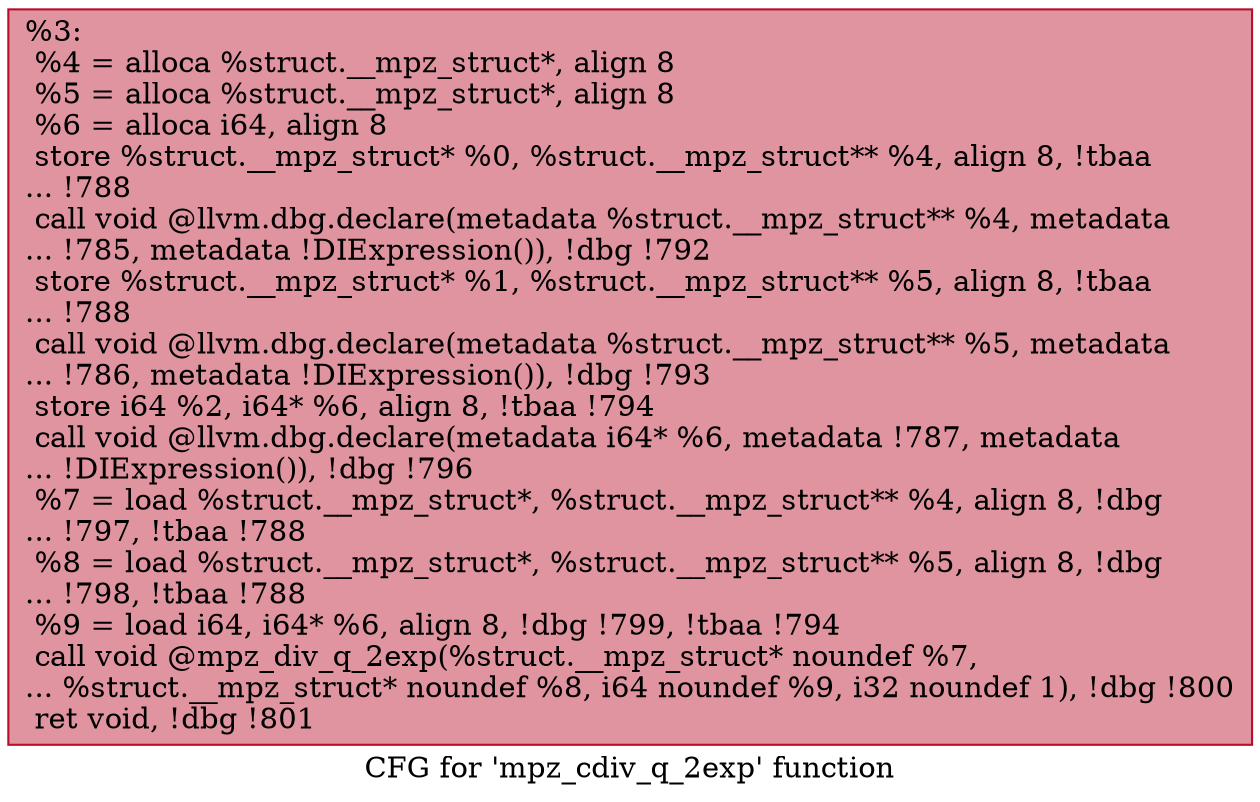 digraph "CFG for 'mpz_cdiv_q_2exp' function" {
	label="CFG for 'mpz_cdiv_q_2exp' function";

	Node0x1cc7140 [shape=record,color="#b70d28ff", style=filled, fillcolor="#b70d2870",label="{%3:\l  %4 = alloca %struct.__mpz_struct*, align 8\l  %5 = alloca %struct.__mpz_struct*, align 8\l  %6 = alloca i64, align 8\l  store %struct.__mpz_struct* %0, %struct.__mpz_struct** %4, align 8, !tbaa\l... !788\l  call void @llvm.dbg.declare(metadata %struct.__mpz_struct** %4, metadata\l... !785, metadata !DIExpression()), !dbg !792\l  store %struct.__mpz_struct* %1, %struct.__mpz_struct** %5, align 8, !tbaa\l... !788\l  call void @llvm.dbg.declare(metadata %struct.__mpz_struct** %5, metadata\l... !786, metadata !DIExpression()), !dbg !793\l  store i64 %2, i64* %6, align 8, !tbaa !794\l  call void @llvm.dbg.declare(metadata i64* %6, metadata !787, metadata\l... !DIExpression()), !dbg !796\l  %7 = load %struct.__mpz_struct*, %struct.__mpz_struct** %4, align 8, !dbg\l... !797, !tbaa !788\l  %8 = load %struct.__mpz_struct*, %struct.__mpz_struct** %5, align 8, !dbg\l... !798, !tbaa !788\l  %9 = load i64, i64* %6, align 8, !dbg !799, !tbaa !794\l  call void @mpz_div_q_2exp(%struct.__mpz_struct* noundef %7,\l... %struct.__mpz_struct* noundef %8, i64 noundef %9, i32 noundef 1), !dbg !800\l  ret void, !dbg !801\l}"];
}
